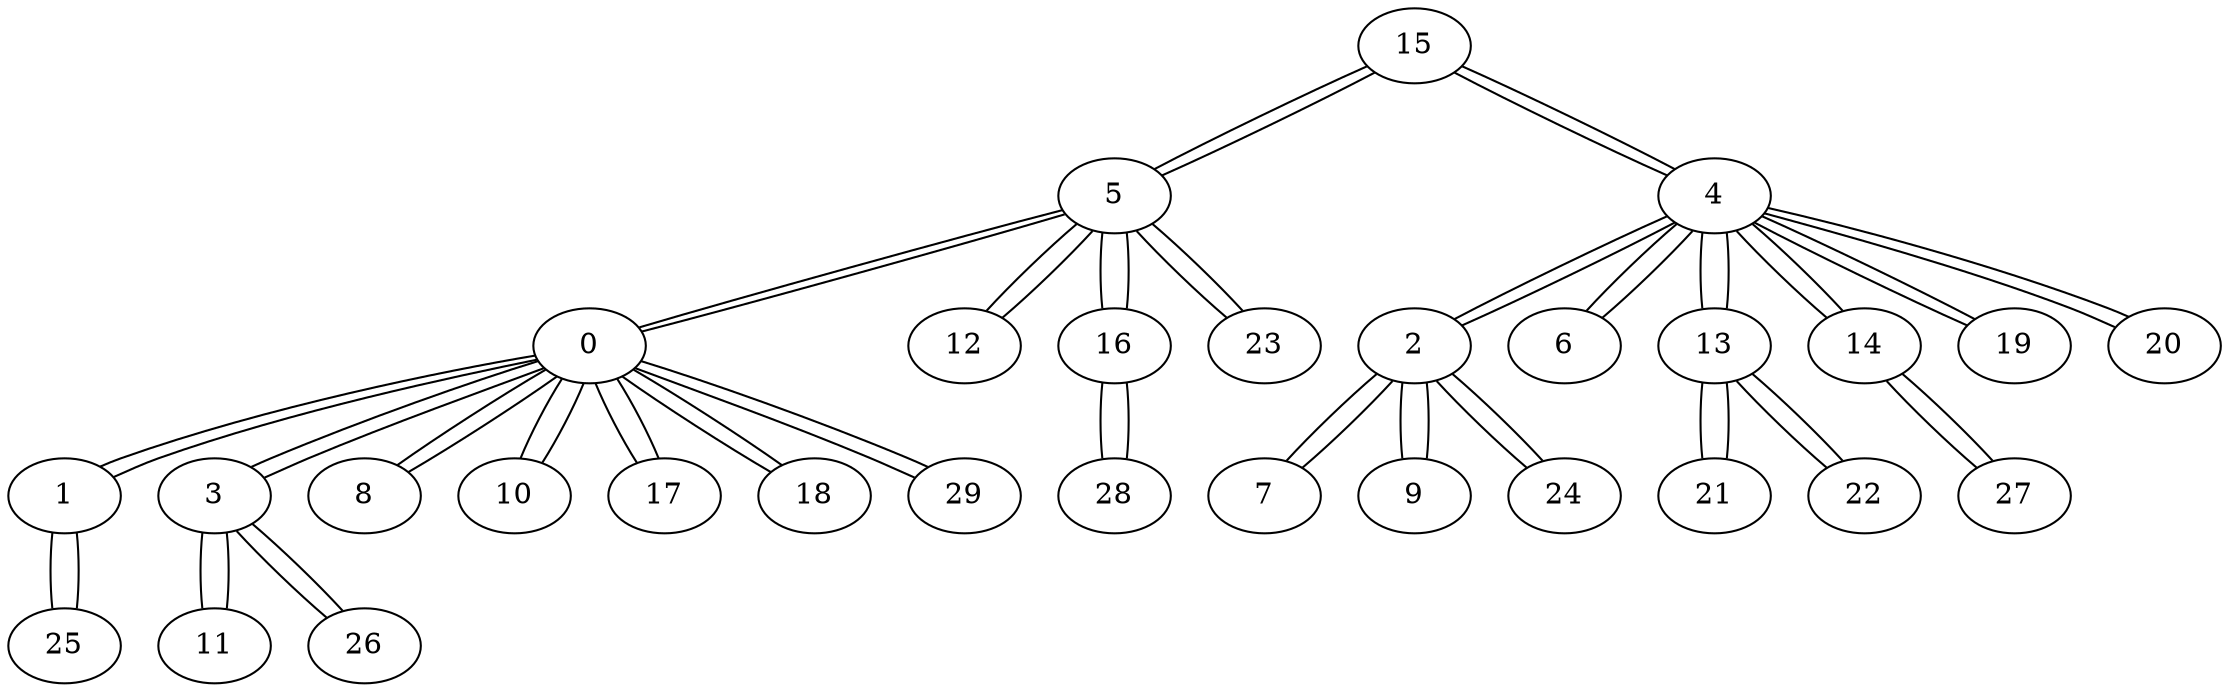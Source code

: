 graph {
15 -- 5
15 -- 4
5 -- 15
5 -- 0
5 -- 12
5 -- 16
5 -- 23
4 -- 15
4 -- 2
4 -- 6
4 -- 13
4 -- 14
4 -- 19
4 -- 20
0 -- 5
0 -- 1
0 -- 3
0 -- 8
0 -- 10
0 -- 17
0 -- 18
0 -- 29
12 -- 5
16 -- 5
16 -- 28
23 -- 5
2 -- 4
2 -- 7
2 -- 9
2 -- 24
6 -- 4
13 -- 4
13 -- 21
13 -- 22
14 -- 4
14 -- 27
19 -- 4
20 -- 4
1 -- 0
1 -- 25
3 -- 0
3 -- 11
3 -- 26
8 -- 0
10 -- 0
17 -- 0
18 -- 0
29 -- 0
28 -- 16
7 -- 2
9 -- 2
24 -- 2
21 -- 13
22 -- 13
27 -- 14
25 -- 1
11 -- 3
26 -- 3
}
